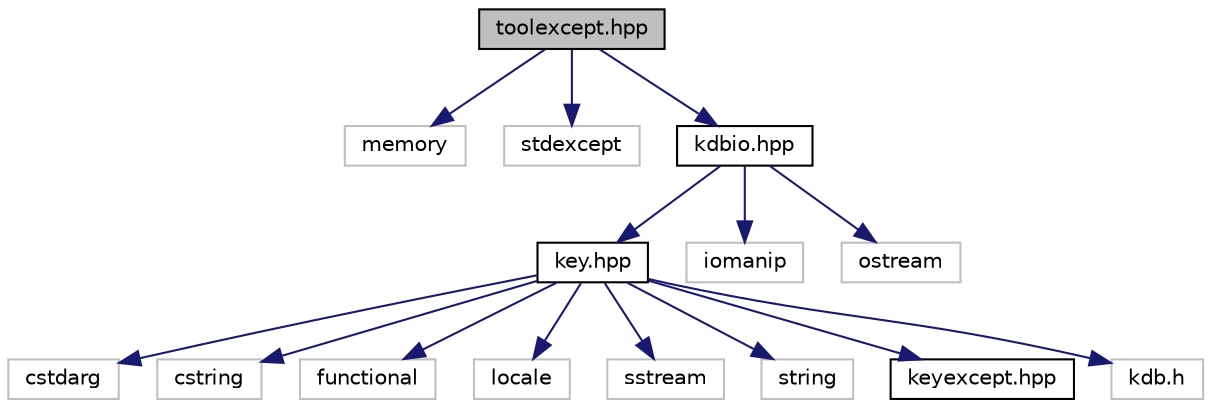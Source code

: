 digraph "toolexcept.hpp"
{
 // LATEX_PDF_SIZE
  edge [fontname="Helvetica",fontsize="10",labelfontname="Helvetica",labelfontsize="10"];
  node [fontname="Helvetica",fontsize="10",shape=record];
  Node1 [label="toolexcept.hpp",height=0.2,width=0.4,color="black", fillcolor="grey75", style="filled", fontcolor="black",tooltip="Implementation of all exceptions elektratools library might throw."];
  Node1 -> Node2 [color="midnightblue",fontsize="10",style="solid",fontname="Helvetica"];
  Node2 [label="memory",height=0.2,width=0.4,color="grey75", fillcolor="white", style="filled",tooltip=" "];
  Node1 -> Node3 [color="midnightblue",fontsize="10",style="solid",fontname="Helvetica"];
  Node3 [label="stdexcept",height=0.2,width=0.4,color="grey75", fillcolor="white", style="filled",tooltip=" "];
  Node1 -> Node4 [color="midnightblue",fontsize="10",style="solid",fontname="Helvetica"];
  Node4 [label="kdbio.hpp",height=0.2,width=0.4,color="black", fillcolor="white", style="filled",URL="$kdbio_8hpp.html",tooltip=" "];
  Node4 -> Node5 [color="midnightblue",fontsize="10",style="solid",fontname="Helvetica"];
  Node5 [label="key.hpp",height=0.2,width=0.4,color="black", fillcolor="white", style="filled",URL="$key_8hpp.html",tooltip=" "];
  Node5 -> Node6 [color="midnightblue",fontsize="10",style="solid",fontname="Helvetica"];
  Node6 [label="cstdarg",height=0.2,width=0.4,color="grey75", fillcolor="white", style="filled",tooltip=" "];
  Node5 -> Node7 [color="midnightblue",fontsize="10",style="solid",fontname="Helvetica"];
  Node7 [label="cstring",height=0.2,width=0.4,color="grey75", fillcolor="white", style="filled",tooltip=" "];
  Node5 -> Node8 [color="midnightblue",fontsize="10",style="solid",fontname="Helvetica"];
  Node8 [label="functional",height=0.2,width=0.4,color="grey75", fillcolor="white", style="filled",tooltip=" "];
  Node5 -> Node9 [color="midnightblue",fontsize="10",style="solid",fontname="Helvetica"];
  Node9 [label="locale",height=0.2,width=0.4,color="grey75", fillcolor="white", style="filled",tooltip=" "];
  Node5 -> Node10 [color="midnightblue",fontsize="10",style="solid",fontname="Helvetica"];
  Node10 [label="sstream",height=0.2,width=0.4,color="grey75", fillcolor="white", style="filled",tooltip=" "];
  Node5 -> Node11 [color="midnightblue",fontsize="10",style="solid",fontname="Helvetica"];
  Node11 [label="string",height=0.2,width=0.4,color="grey75", fillcolor="white", style="filled",tooltip=" "];
  Node5 -> Node12 [color="midnightblue",fontsize="10",style="solid",fontname="Helvetica"];
  Node12 [label="keyexcept.hpp",height=0.2,width=0.4,color="black", fillcolor="white", style="filled",URL="$keyexcept_8hpp.html",tooltip=" "];
  Node5 -> Node13 [color="midnightblue",fontsize="10",style="solid",fontname="Helvetica"];
  Node13 [label="kdb.h",height=0.2,width=0.4,color="grey75", fillcolor="white", style="filled",tooltip=" "];
  Node4 -> Node14 [color="midnightblue",fontsize="10",style="solid",fontname="Helvetica"];
  Node14 [label="iomanip",height=0.2,width=0.4,color="grey75", fillcolor="white", style="filled",tooltip=" "];
  Node4 -> Node15 [color="midnightblue",fontsize="10",style="solid",fontname="Helvetica"];
  Node15 [label="ostream",height=0.2,width=0.4,color="grey75", fillcolor="white", style="filled",tooltip=" "];
}
